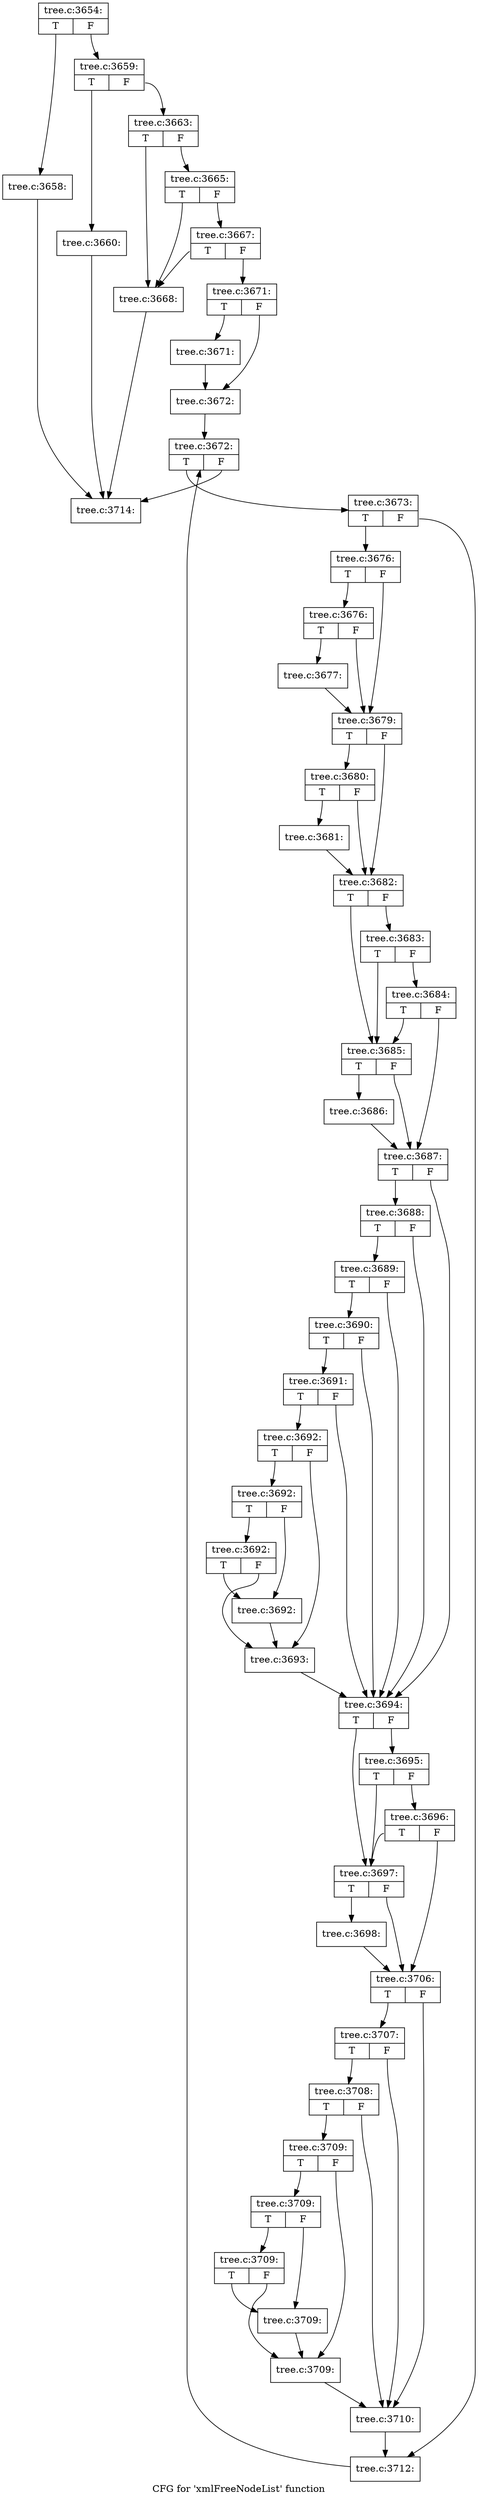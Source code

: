 digraph "CFG for 'xmlFreeNodeList' function" {
	label="CFG for 'xmlFreeNodeList' function";

	Node0x444a3b0 [shape=record,label="{tree.c:3654:|{<s0>T|<s1>F}}"];
	Node0x444a3b0:s0 -> Node0x444af30;
	Node0x444a3b0:s1 -> Node0x444af80;
	Node0x444af30 [shape=record,label="{tree.c:3658:}"];
	Node0x444af30 -> Node0x4454150;
	Node0x444af80 [shape=record,label="{tree.c:3659:|{<s0>T|<s1>F}}"];
	Node0x444af80:s0 -> Node0x4451f40;
	Node0x444af80:s1 -> Node0x4451f90;
	Node0x4451f40 [shape=record,label="{tree.c:3660:}"];
	Node0x4451f40 -> Node0x4454150;
	Node0x4451f90 [shape=record,label="{tree.c:3663:|{<s0>T|<s1>F}}"];
	Node0x4451f90:s0 -> Node0x44527a0;
	Node0x4451f90:s1 -> Node0x44528c0;
	Node0x44528c0 [shape=record,label="{tree.c:3665:|{<s0>T|<s1>F}}"];
	Node0x44528c0:s0 -> Node0x44527a0;
	Node0x44528c0:s1 -> Node0x4452840;
	Node0x4452840 [shape=record,label="{tree.c:3667:|{<s0>T|<s1>F}}"];
	Node0x4452840:s0 -> Node0x44527a0;
	Node0x4452840:s1 -> Node0x44527f0;
	Node0x44527a0 [shape=record,label="{tree.c:3668:}"];
	Node0x44527a0 -> Node0x4454150;
	Node0x44527f0 [shape=record,label="{tree.c:3671:|{<s0>T|<s1>F}}"];
	Node0x44527f0:s0 -> Node0x4453750;
	Node0x44527f0:s1 -> Node0x44537a0;
	Node0x4453750 [shape=record,label="{tree.c:3671:}"];
	Node0x4453750 -> Node0x44537a0;
	Node0x44537a0 [shape=record,label="{tree.c:3672:}"];
	Node0x44537a0 -> Node0x4453f30;
	Node0x4453f30 [shape=record,label="{tree.c:3672:|{<s0>T|<s1>F}}"];
	Node0x4453f30:s0 -> Node0x4454320;
	Node0x4453f30:s1 -> Node0x4454150;
	Node0x4454320 [shape=record,label="{tree.c:3673:|{<s0>T|<s1>F}}"];
	Node0x4454320:s0 -> Node0x44546a0;
	Node0x4454320:s1 -> Node0x44546f0;
	Node0x44546a0 [shape=record,label="{tree.c:3676:|{<s0>T|<s1>F}}"];
	Node0x44546a0:s0 -> Node0x4454c80;
	Node0x44546a0:s1 -> Node0x4454c30;
	Node0x4454c80 [shape=record,label="{tree.c:3676:|{<s0>T|<s1>F}}"];
	Node0x4454c80:s0 -> Node0x4454be0;
	Node0x4454c80:s1 -> Node0x4454c30;
	Node0x4454be0 [shape=record,label="{tree.c:3677:}"];
	Node0x4454be0 -> Node0x4454c30;
	Node0x4454c30 [shape=record,label="{tree.c:3679:|{<s0>T|<s1>F}}"];
	Node0x4454c30:s0 -> Node0x44554d0;
	Node0x4454c30:s1 -> Node0x4455480;
	Node0x44554d0 [shape=record,label="{tree.c:3680:|{<s0>T|<s1>F}}"];
	Node0x44554d0:s0 -> Node0x4455430;
	Node0x44554d0:s1 -> Node0x4455480;
	Node0x4455430 [shape=record,label="{tree.c:3681:}"];
	Node0x4455430 -> Node0x4455480;
	Node0x4455480 [shape=record,label="{tree.c:3682:|{<s0>T|<s1>F}}"];
	Node0x4455480:s0 -> Node0x4456030;
	Node0x4455480:s1 -> Node0x4456130;
	Node0x4456130 [shape=record,label="{tree.c:3683:|{<s0>T|<s1>F}}"];
	Node0x4456130:s0 -> Node0x4456030;
	Node0x4456130:s1 -> Node0x44560b0;
	Node0x44560b0 [shape=record,label="{tree.c:3684:|{<s0>T|<s1>F}}"];
	Node0x44560b0:s0 -> Node0x4456030;
	Node0x44560b0:s1 -> Node0x4455fe0;
	Node0x4456030 [shape=record,label="{tree.c:3685:|{<s0>T|<s1>F}}"];
	Node0x4456030:s0 -> Node0x4455f90;
	Node0x4456030:s1 -> Node0x4455fe0;
	Node0x4455f90 [shape=record,label="{tree.c:3686:}"];
	Node0x4455f90 -> Node0x4455fe0;
	Node0x4455fe0 [shape=record,label="{tree.c:3687:|{<s0>T|<s1>F}}"];
	Node0x4455fe0:s0 -> Node0x4457470;
	Node0x4455fe0:s1 -> Node0x44572a0;
	Node0x4457470 [shape=record,label="{tree.c:3688:|{<s0>T|<s1>F}}"];
	Node0x4457470:s0 -> Node0x44573f0;
	Node0x4457470:s1 -> Node0x44572a0;
	Node0x44573f0 [shape=record,label="{tree.c:3689:|{<s0>T|<s1>F}}"];
	Node0x44573f0:s0 -> Node0x4457370;
	Node0x44573f0:s1 -> Node0x44572a0;
	Node0x4457370 [shape=record,label="{tree.c:3690:|{<s0>T|<s1>F}}"];
	Node0x4457370:s0 -> Node0x44572f0;
	Node0x4457370:s1 -> Node0x44572a0;
	Node0x44572f0 [shape=record,label="{tree.c:3691:|{<s0>T|<s1>F}}"];
	Node0x44572f0:s0 -> Node0x4457250;
	Node0x44572f0:s1 -> Node0x44572a0;
	Node0x4457250 [shape=record,label="{tree.c:3692:|{<s0>T|<s1>F}}"];
	Node0x4457250:s0 -> Node0x44588e0;
	Node0x4457250:s1 -> Node0x4458890;
	Node0x44588e0 [shape=record,label="{tree.c:3692:|{<s0>T|<s1>F}}"];
	Node0x44588e0:s0 -> Node0x4458b70;
	Node0x44588e0:s1 -> Node0x4458840;
	Node0x4458b70 [shape=record,label="{tree.c:3692:|{<s0>T|<s1>F}}"];
	Node0x4458b70:s0 -> Node0x4458840;
	Node0x4458b70:s1 -> Node0x4458890;
	Node0x4458840 [shape=record,label="{tree.c:3692:}"];
	Node0x4458840 -> Node0x4458890;
	Node0x4458890 [shape=record,label="{tree.c:3693:}"];
	Node0x4458890 -> Node0x44572a0;
	Node0x44572a0 [shape=record,label="{tree.c:3694:|{<s0>T|<s1>F}}"];
	Node0x44572a0:s0 -> Node0x4459630;
	Node0x44572a0:s1 -> Node0x4459730;
	Node0x4459730 [shape=record,label="{tree.c:3695:|{<s0>T|<s1>F}}"];
	Node0x4459730:s0 -> Node0x4459630;
	Node0x4459730:s1 -> Node0x44596b0;
	Node0x44596b0 [shape=record,label="{tree.c:3696:|{<s0>T|<s1>F}}"];
	Node0x44596b0:s0 -> Node0x4459630;
	Node0x44596b0:s1 -> Node0x44595e0;
	Node0x4459630 [shape=record,label="{tree.c:3697:|{<s0>T|<s1>F}}"];
	Node0x4459630:s0 -> Node0x4459590;
	Node0x4459630:s1 -> Node0x44595e0;
	Node0x4459590 [shape=record,label="{tree.c:3698:}"];
	Node0x4459590 -> Node0x44595e0;
	Node0x44595e0 [shape=record,label="{tree.c:3706:|{<s0>T|<s1>F}}"];
	Node0x44595e0:s0 -> Node0x445a8f0;
	Node0x44595e0:s1 -> Node0x445a820;
	Node0x445a8f0 [shape=record,label="{tree.c:3707:|{<s0>T|<s1>F}}"];
	Node0x445a8f0:s0 -> Node0x445a870;
	Node0x445a8f0:s1 -> Node0x445a820;
	Node0x445a870 [shape=record,label="{tree.c:3708:|{<s0>T|<s1>F}}"];
	Node0x445a870:s0 -> Node0x445a7d0;
	Node0x445a870:s1 -> Node0x445a820;
	Node0x445a7d0 [shape=record,label="{tree.c:3709:|{<s0>T|<s1>F}}"];
	Node0x445a7d0:s0 -> Node0x445b470;
	Node0x445a7d0:s1 -> Node0x445b420;
	Node0x445b470 [shape=record,label="{tree.c:3709:|{<s0>T|<s1>F}}"];
	Node0x445b470:s0 -> Node0x445b700;
	Node0x445b470:s1 -> Node0x445b3d0;
	Node0x445b700 [shape=record,label="{tree.c:3709:|{<s0>T|<s1>F}}"];
	Node0x445b700:s0 -> Node0x445b3d0;
	Node0x445b700:s1 -> Node0x445b420;
	Node0x445b3d0 [shape=record,label="{tree.c:3709:}"];
	Node0x445b3d0 -> Node0x445b420;
	Node0x445b420 [shape=record,label="{tree.c:3709:}"];
	Node0x445b420 -> Node0x445a820;
	Node0x445a820 [shape=record,label="{tree.c:3710:}"];
	Node0x445a820 -> Node0x44546f0;
	Node0x44546f0 [shape=record,label="{tree.c:3712:}"];
	Node0x44546f0 -> Node0x4453f30;
	Node0x4454150 [shape=record,label="{tree.c:3714:}"];
}

